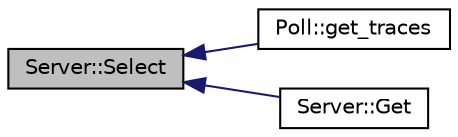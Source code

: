digraph "Server::Select"
{
  edge [fontname="Helvetica",fontsize="10",labelfontname="Helvetica",labelfontsize="10"];
  node [fontname="Helvetica",fontsize="10",shape=record];
  rankdir="LR";
  Node1 [label="Server::Select",height=0.2,width=0.4,color="black", fillcolor="grey75", style="filled", fontcolor="black"];
  Node1 -> Node2 [dir="back",color="midnightblue",fontsize="10",style="solid",fontname="Helvetica"];
  Node2 [label="Poll::get_traces",height=0.2,width=0.4,color="black", fillcolor="white", style="filled",URL="$d6/db0/class_poll.html#a7bc77d04169be53d1a3553e0a55932d6",tooltip="Acquire raw traces from a pixie module. "];
  Node1 -> Node3 [dir="back",color="midnightblue",fontsize="10",style="solid",fontname="Helvetica"];
  Node3 [label="Server::Get",height=0.2,width=0.4,color="black", fillcolor="white", style="filled",URL="$dc/db6/class_server.html#a5de021f3be9993d7e050c58f64cd083a"];
}
